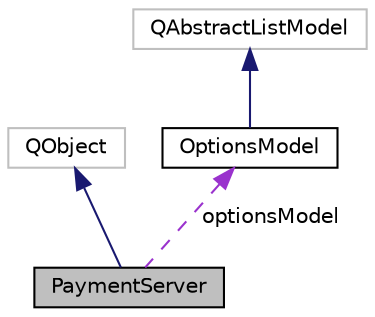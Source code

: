 digraph "PaymentServer"
{
  edge [fontname="Helvetica",fontsize="10",labelfontname="Helvetica",labelfontsize="10"];
  node [fontname="Helvetica",fontsize="10",shape=record];
  Node2 [label="PaymentServer",height=0.2,width=0.4,color="black", fillcolor="grey75", style="filled", fontcolor="black"];
  Node3 -> Node2 [dir="back",color="midnightblue",fontsize="10",style="solid",fontname="Helvetica"];
  Node3 [label="QObject",height=0.2,width=0.4,color="grey75", fillcolor="white", style="filled"];
  Node4 -> Node2 [dir="back",color="darkorchid3",fontsize="10",style="dashed",label=" optionsModel" ,fontname="Helvetica"];
  Node4 [label="OptionsModel",height=0.2,width=0.4,color="black", fillcolor="white", style="filled",URL="$class_options_model.html",tooltip="Interface from Qt to configuration data structure for Ion client. "];
  Node5 -> Node4 [dir="back",color="midnightblue",fontsize="10",style="solid",fontname="Helvetica"];
  Node5 [label="QAbstractListModel",height=0.2,width=0.4,color="grey75", fillcolor="white", style="filled"];
}
